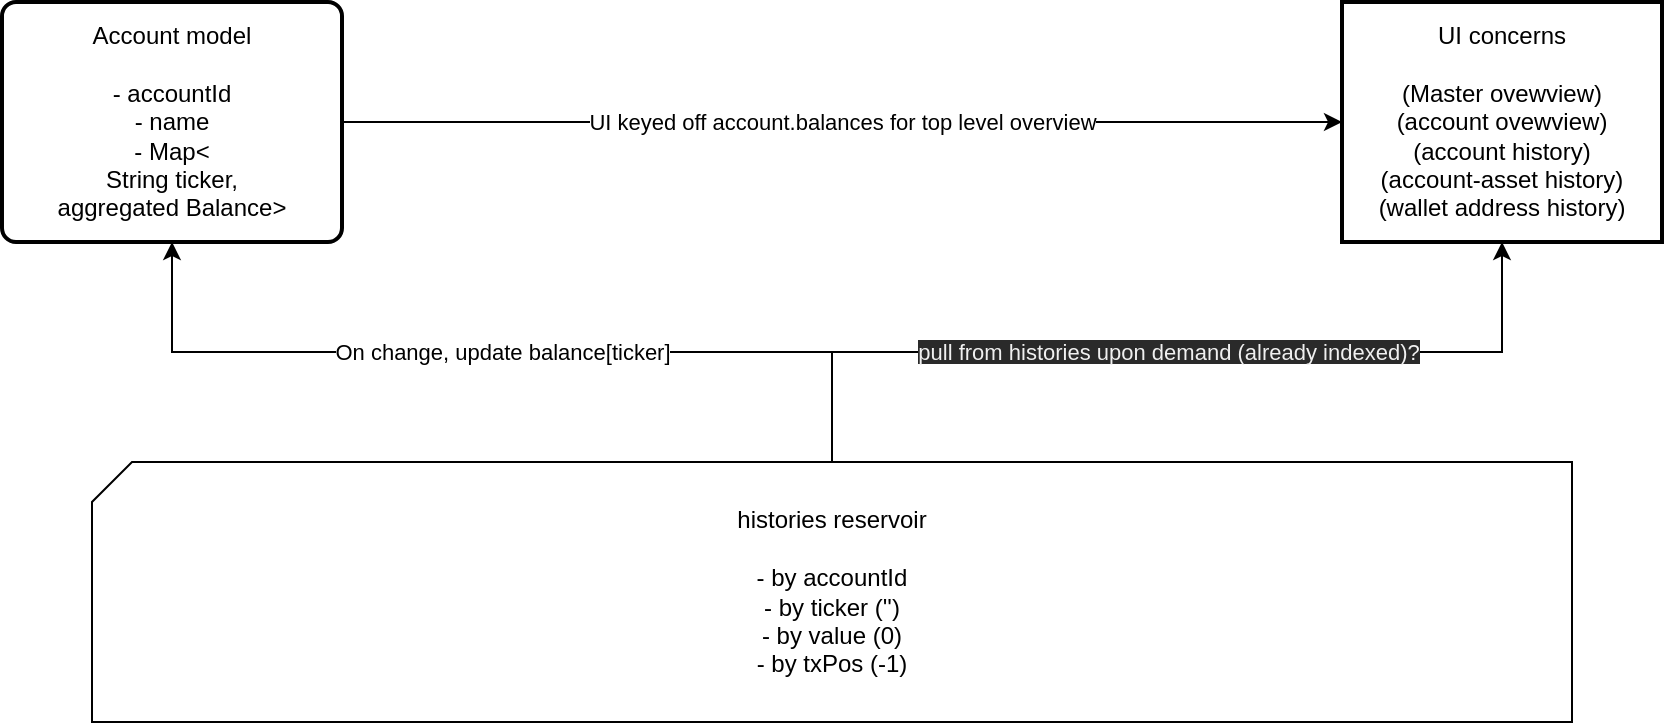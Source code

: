 <mxfile>
    <diagram id="B2Imsyf_CLR86bu_pUIC" name="Page-1">
        <mxGraphModel dx="828" dy="617" grid="1" gridSize="10" guides="1" tooltips="1" connect="1" arrows="1" fold="1" page="1" pageScale="1" pageWidth="850" pageHeight="1100" math="0" shadow="0">
            <root>
                <mxCell id="0"/>
                <mxCell id="1" parent="0"/>
                <mxCell id="239" value="On change, update balance[ticker]" style="edgeStyle=orthogonalEdgeStyle;rounded=0;orthogonalLoop=1;jettySize=auto;html=1;entryX=0.5;entryY=1;entryDx=0;entryDy=0;exitX=0.5;exitY=0;exitDx=0;exitDy=0;exitPerimeter=0;" parent="1" source="236" target="238" edge="1">
                    <mxGeometry relative="1" as="geometry"/>
                </mxCell>
                <mxCell id="244" value="&lt;span style=&quot;color: rgb(240 , 240 , 240) ; font-family: &amp;#34;helvetica&amp;#34; ; font-size: 11px ; font-style: normal ; font-weight: 400 ; letter-spacing: normal ; text-align: center ; text-indent: 0px ; text-transform: none ; word-spacing: 0px ; background-color: rgb(42 , 42 , 42) ; display: inline ; float: none&quot;&gt;pull from histories upon demand (already indexed)?&lt;/span&gt;" style="edgeStyle=orthogonalEdgeStyle;rounded=0;orthogonalLoop=1;jettySize=auto;html=1;entryX=0.5;entryY=1;entryDx=0;entryDy=0;" edge="1" parent="1" source="236" target="240">
                    <mxGeometry relative="1" as="geometry"/>
                </mxCell>
                <mxCell id="236" value="histories reservoir&lt;br&gt;&lt;br&gt;- by accountId&lt;br&gt;- by ticker ('')&lt;br&gt;- by value (0)&lt;br&gt;- by txPos (-1)" style="shape=card;whiteSpace=wrap;html=1;size=20;" parent="1" vertex="1">
                    <mxGeometry x="55" y="270" width="740" height="130" as="geometry"/>
                </mxCell>
                <mxCell id="243" value="UI keyed off account.balances for top level overview" style="edgeStyle=orthogonalEdgeStyle;rounded=0;orthogonalLoop=1;jettySize=auto;html=1;entryX=0;entryY=0.5;entryDx=0;entryDy=0;" edge="1" parent="1" source="238" target="240">
                    <mxGeometry relative="1" as="geometry"/>
                </mxCell>
                <mxCell id="238" value="Account model&lt;br&gt;&lt;br&gt;- accountId&lt;br&gt;- name&lt;br&gt;- Map&amp;lt;&lt;br&gt;String ticker,&lt;br&gt;aggregated Balance&amp;gt;" style="rounded=1;whiteSpace=wrap;html=1;absoluteArcSize=1;arcSize=14;strokeWidth=2;" parent="1" vertex="1">
                    <mxGeometry x="10" y="40" width="170" height="120" as="geometry"/>
                </mxCell>
                <mxCell id="240" value="UI concerns&lt;br&gt;&lt;br&gt;(Master ovewview)&lt;br&gt;(account ovewview)&lt;br&gt;(account history)&lt;br&gt;(account-asset history)&lt;br&gt;(wallet address history)" style="rounded=0;whiteSpace=wrap;html=1;absoluteArcSize=1;arcSize=14;strokeWidth=2;" parent="1" vertex="1">
                    <mxGeometry x="680" y="40" width="160" height="120" as="geometry"/>
                </mxCell>
            </root>
        </mxGraphModel>
    </diagram>
</mxfile>